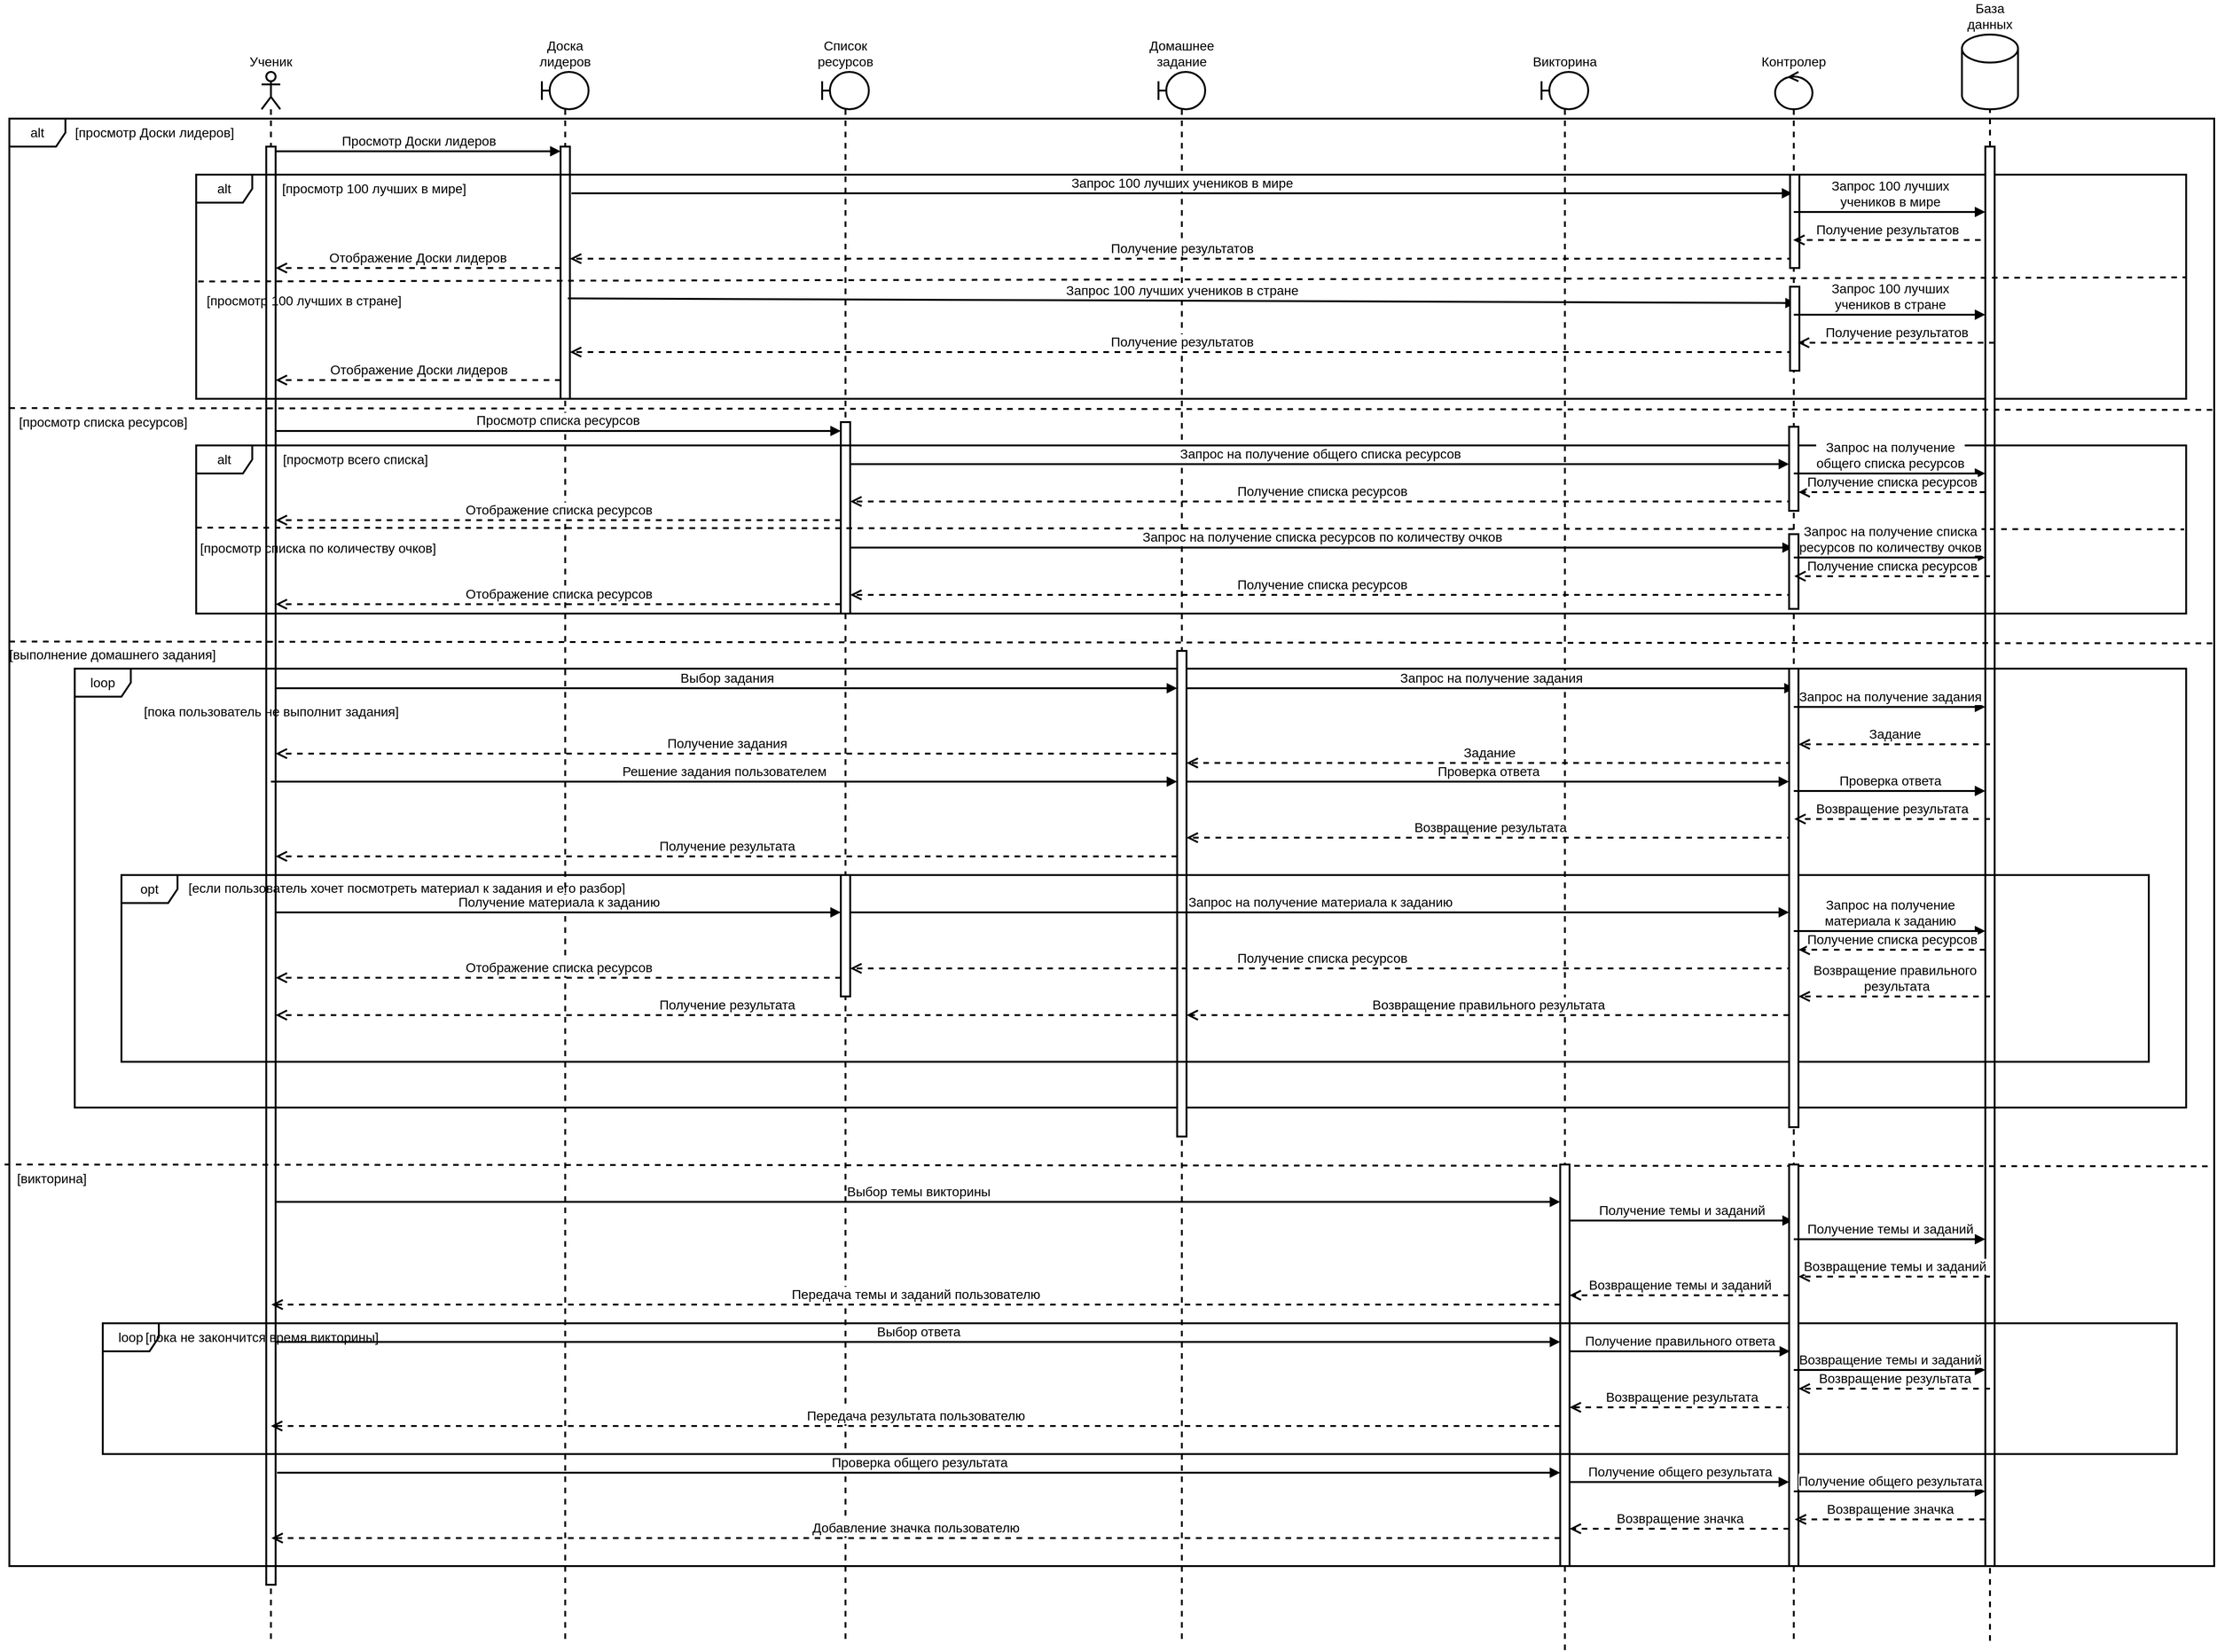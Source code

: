 <mxfile version="22.0.4" type="device">
  <diagram name="Страница — 1" id="4rzv0VISLENCFbIw4fFQ">
    <mxGraphModel dx="1663" dy="1624" grid="1" gridSize="10" guides="1" tooltips="1" connect="1" arrows="1" fold="1" page="1" pageScale="1" pageWidth="827" pageHeight="1169" math="0" shadow="0">
      <root>
        <mxCell id="0" />
        <mxCell id="1" parent="0" />
        <mxCell id="YHDe2DVXGYBy6J70duTH-24" value="Ученик" style="shape=umlLifeline;perimeter=lifelinePerimeter;whiteSpace=wrap;html=1;container=1;dropTarget=0;collapsible=0;recursiveResize=0;outlineConnect=0;portConstraint=eastwest;newEdgeStyle={&quot;curved&quot;:0,&quot;rounded&quot;:0};participant=umlActor;labelPosition=center;verticalLabelPosition=top;align=center;verticalAlign=bottom;strokeWidth=2;fontSize=14;" vertex="1" parent="1">
          <mxGeometry x="-230" y="60" width="20" height="1680" as="geometry" />
        </mxCell>
        <mxCell id="YHDe2DVXGYBy6J70duTH-31" value="" style="html=1;points=[[0,0,0,0,5],[0,1,0,0,-5],[1,0,0,0,5],[1,1,0,0,-5]];perimeter=orthogonalPerimeter;outlineConnect=0;targetShapes=umlLifeline;portConstraint=eastwest;newEdgeStyle={&quot;curved&quot;:0,&quot;rounded&quot;:0};strokeWidth=2;fontSize=14;" vertex="1" parent="YHDe2DVXGYBy6J70duTH-24">
          <mxGeometry x="5" y="80" width="10" height="1540" as="geometry" />
        </mxCell>
        <mxCell id="YHDe2DVXGYBy6J70duTH-25" value="Доска лидеров" style="shape=umlLifeline;perimeter=lifelinePerimeter;whiteSpace=wrap;html=1;container=1;dropTarget=0;collapsible=0;recursiveResize=0;outlineConnect=0;portConstraint=eastwest;newEdgeStyle={&quot;curved&quot;:0,&quot;rounded&quot;:0};participant=umlBoundary;labelPosition=center;verticalLabelPosition=top;align=center;verticalAlign=bottom;strokeWidth=2;fontSize=14;" vertex="1" parent="1">
          <mxGeometry x="70" y="60" width="50" height="1680" as="geometry" />
        </mxCell>
        <mxCell id="YHDe2DVXGYBy6J70duTH-26" value="Список ресурсов" style="shape=umlLifeline;perimeter=lifelinePerimeter;whiteSpace=wrap;html=1;container=1;dropTarget=0;collapsible=0;recursiveResize=0;outlineConnect=0;portConstraint=eastwest;newEdgeStyle={&quot;curved&quot;:0,&quot;rounded&quot;:0};participant=umlBoundary;labelPosition=center;verticalLabelPosition=top;align=center;verticalAlign=bottom;strokeWidth=2;fontSize=14;" vertex="1" parent="1">
          <mxGeometry x="370" y="60" width="50" height="1680" as="geometry" />
        </mxCell>
        <mxCell id="YHDe2DVXGYBy6J70duTH-27" value="Домашнее задание" style="shape=umlLifeline;perimeter=lifelinePerimeter;whiteSpace=wrap;html=1;container=1;dropTarget=0;collapsible=0;recursiveResize=0;outlineConnect=0;portConstraint=eastwest;newEdgeStyle={&quot;curved&quot;:0,&quot;rounded&quot;:0};participant=umlBoundary;labelPosition=center;verticalLabelPosition=top;align=center;verticalAlign=bottom;strokeWidth=2;fontSize=14;" vertex="1" parent="1">
          <mxGeometry x="730" y="60" width="50" height="1680" as="geometry" />
        </mxCell>
        <mxCell id="YHDe2DVXGYBy6J70duTH-28" value="База данных" style="shape=cylinder3;whiteSpace=wrap;html=1;boundedLbl=1;backgroundOutline=1;size=15;labelPosition=center;verticalLabelPosition=top;align=center;verticalAlign=bottom;strokeWidth=2;fontSize=14;" vertex="1" parent="1">
          <mxGeometry x="1590" y="20" width="60" height="80" as="geometry" />
        </mxCell>
        <mxCell id="YHDe2DVXGYBy6J70duTH-29" value="Викторина" style="shape=umlLifeline;perimeter=lifelinePerimeter;whiteSpace=wrap;html=1;container=1;dropTarget=0;collapsible=0;recursiveResize=0;outlineConnect=0;portConstraint=eastwest;newEdgeStyle={&quot;curved&quot;:0,&quot;rounded&quot;:0};participant=umlBoundary;labelPosition=center;verticalLabelPosition=top;align=center;verticalAlign=bottom;strokeWidth=2;fontSize=14;" vertex="1" parent="1">
          <mxGeometry x="1140" y="60" width="50" height="1690" as="geometry" />
        </mxCell>
        <mxCell id="YHDe2DVXGYBy6J70duTH-32" value="" style="endArrow=none;html=1;rounded=0;entryX=0.5;entryY=1;entryDx=0;entryDy=0;entryPerimeter=0;dashed=1;strokeWidth=2;fontSize=14;" edge="1" parent="1" source="YHDe2DVXGYBy6J70duTH-47" target="YHDe2DVXGYBy6J70duTH-28">
          <mxGeometry width="50" height="50" relative="1" as="geometry">
            <mxPoint x="1620" y="1100" as="sourcePoint" />
            <mxPoint x="820" y="180" as="targetPoint" />
          </mxGeometry>
        </mxCell>
        <mxCell id="YHDe2DVXGYBy6J70duTH-35" value="alt" style="shape=umlFrame;whiteSpace=wrap;html=1;pointerEvents=0;strokeWidth=2;fontSize=14;" vertex="1" parent="1">
          <mxGeometry x="-500" y="110" width="2360" height="1550" as="geometry" />
        </mxCell>
        <mxCell id="YHDe2DVXGYBy6J70duTH-36" value="[просмотр Доски лидеров]" style="text;html=1;align=center;verticalAlign=middle;resizable=0;points=[];autosize=1;strokeColor=none;fillColor=none;strokeWidth=2;fontSize=14;" vertex="1" parent="1">
          <mxGeometry x="-440" y="110" width="190" height="30" as="geometry" />
        </mxCell>
        <mxCell id="YHDe2DVXGYBy6J70duTH-43" value="" style="html=1;points=[[0,0,0,0,5],[0,1,0,0,-5],[1,0,0,0,5],[1,1,0,0,-5]];perimeter=orthogonalPerimeter;outlineConnect=0;targetShapes=umlLifeline;portConstraint=eastwest;newEdgeStyle={&quot;curved&quot;:0,&quot;rounded&quot;:0};strokeWidth=2;fontSize=14;" vertex="1" parent="1">
          <mxGeometry x="90" y="140" width="10" height="270" as="geometry" />
        </mxCell>
        <mxCell id="YHDe2DVXGYBy6J70duTH-50" value="alt" style="shape=umlFrame;whiteSpace=wrap;html=1;pointerEvents=0;strokeWidth=2;fontSize=14;" vertex="1" parent="1">
          <mxGeometry x="-300" y="170" width="2130" height="240" as="geometry" />
        </mxCell>
        <mxCell id="YHDe2DVXGYBy6J70duTH-51" value="[просмотр 100 лучших в мире]" style="text;html=1;align=center;verticalAlign=middle;resizable=0;points=[];autosize=1;strokeColor=none;fillColor=none;strokeWidth=2;fontSize=14;" vertex="1" parent="1">
          <mxGeometry x="-220" y="170" width="220" height="30" as="geometry" />
        </mxCell>
        <mxCell id="YHDe2DVXGYBy6J70duTH-47" value="" style="html=1;points=[[0,0,0,0,5],[0,1,0,0,-5],[1,0,0,0,5],[1,1,0,0,-5]];perimeter=orthogonalPerimeter;outlineConnect=0;targetShapes=umlLifeline;portConstraint=eastwest;newEdgeStyle={&quot;curved&quot;:0,&quot;rounded&quot;:0};strokeWidth=2;fontSize=14;" vertex="1" parent="1">
          <mxGeometry x="1615" y="140" width="10" height="1520" as="geometry" />
        </mxCell>
        <mxCell id="YHDe2DVXGYBy6J70duTH-58" value="Получение результатов" style="html=1;verticalAlign=bottom;endArrow=open;dashed=1;endSize=8;curved=0;rounded=0;strokeWidth=2;fontSize=14;" edge="1" parent="1">
          <mxGeometry relative="1" as="geometry">
            <mxPoint x="1409.0" y="260" as="sourcePoint" />
            <mxPoint x="100" y="260" as="targetPoint" />
          </mxGeometry>
        </mxCell>
        <mxCell id="YHDe2DVXGYBy6J70duTH-59" value="Отображение Доски лидеров" style="html=1;verticalAlign=bottom;endArrow=open;dashed=1;endSize=8;curved=0;rounded=0;strokeWidth=2;fontSize=14;" edge="1" parent="1" target="YHDe2DVXGYBy6J70duTH-31">
          <mxGeometry x="0.005" relative="1" as="geometry">
            <mxPoint x="90" y="270" as="sourcePoint" />
            <mxPoint x="-210" y="270" as="targetPoint" />
            <mxPoint as="offset" />
          </mxGeometry>
        </mxCell>
        <mxCell id="YHDe2DVXGYBy6J70duTH-60" value="" style="endArrow=none;dashed=1;html=1;rounded=0;exitX=0;exitY=0.385;exitDx=0;exitDy=0;exitPerimeter=0;entryX=0.999;entryY=0.375;entryDx=0;entryDy=0;entryPerimeter=0;strokeWidth=2;fontSize=14;" edge="1" parent="1">
          <mxGeometry width="50" height="50" relative="1" as="geometry">
            <mxPoint x="-297.87" y="284.4" as="sourcePoint" />
            <mxPoint x="1830.0" y="280" as="targetPoint" />
          </mxGeometry>
        </mxCell>
        <mxCell id="YHDe2DVXGYBy6J70duTH-67" value="Запрос 100 лучших учеников в мире" style="html=1;verticalAlign=bottom;endArrow=block;curved=0;rounded=0;strokeWidth=2;fontSize=14;" edge="1" parent="1">
          <mxGeometry width="80" relative="1" as="geometry">
            <mxPoint x="101.587" y="190" as="sourcePoint" />
            <mxPoint x="1408.42" y="190" as="targetPoint" />
          </mxGeometry>
        </mxCell>
        <mxCell id="YHDe2DVXGYBy6J70duTH-69" value="Запрос 100 лучших учеников в стране" style="html=1;verticalAlign=bottom;endArrow=block;curved=0;rounded=0;strokeWidth=2;fontSize=14;entryX=0.5;entryY=0.333;entryDx=0;entryDy=0;entryPerimeter=0;" edge="1" parent="1">
          <mxGeometry width="80" relative="1" as="geometry">
            <mxPoint x="97.83" y="302.52" as="sourcePoint" />
            <mxPoint x="1412.16" y="307.49" as="targetPoint" />
          </mxGeometry>
        </mxCell>
        <mxCell id="YHDe2DVXGYBy6J70duTH-71" value="[просмотр 100 лучших в стране]" style="text;html=1;align=center;verticalAlign=middle;resizable=0;points=[];autosize=1;strokeColor=none;fillColor=none;strokeWidth=2;fontSize=14;" vertex="1" parent="1">
          <mxGeometry x="-300" y="290" width="230" height="30" as="geometry" />
        </mxCell>
        <mxCell id="YHDe2DVXGYBy6J70duTH-72" value="Получение результатов" style="html=1;verticalAlign=bottom;endArrow=open;dashed=1;endSize=8;curved=0;rounded=0;strokeWidth=2;fontSize=14;" edge="1" parent="1" source="YHDe2DVXGYBy6J70duTH-164">
          <mxGeometry relative="1" as="geometry">
            <mxPoint x="1615" y="360" as="sourcePoint" />
            <mxPoint x="100" y="360" as="targetPoint" />
          </mxGeometry>
        </mxCell>
        <mxCell id="YHDe2DVXGYBy6J70duTH-73" value="Отображение Доски лидеров" style="html=1;verticalAlign=bottom;endArrow=open;dashed=1;endSize=8;curved=0;rounded=0;strokeWidth=2;fontSize=14;" edge="1" parent="1">
          <mxGeometry relative="1" as="geometry">
            <mxPoint x="90" y="390" as="sourcePoint" />
            <mxPoint x="-215" y="390" as="targetPoint" />
          </mxGeometry>
        </mxCell>
        <mxCell id="YHDe2DVXGYBy6J70duTH-76" value="" style="endArrow=none;dashed=1;html=1;rounded=0;exitX=0;exitY=0.392;exitDx=0;exitDy=0;exitPerimeter=0;entryX=1;entryY=0.394;entryDx=0;entryDy=0;entryPerimeter=0;strokeWidth=2;fontSize=14;" edge="1" parent="1">
          <mxGeometry width="50" height="50" relative="1" as="geometry">
            <mxPoint x="-500" y="420" as="sourcePoint" />
            <mxPoint x="1860" y="421.88" as="targetPoint" />
          </mxGeometry>
        </mxCell>
        <mxCell id="YHDe2DVXGYBy6J70duTH-77" value="[просмотр списка ресурсов]" style="text;html=1;align=center;verticalAlign=middle;resizable=0;points=[];autosize=1;strokeColor=none;fillColor=none;strokeWidth=2;fontSize=14;" vertex="1" parent="1">
          <mxGeometry x="-500" y="420" width="200" height="30" as="geometry" />
        </mxCell>
        <mxCell id="YHDe2DVXGYBy6J70duTH-79" value="Просмотр Доски лидеров" style="html=1;verticalAlign=bottom;endArrow=block;curved=0;rounded=0;exitX=1;exitY=0;exitDx=0;exitDy=5;exitPerimeter=0;entryX=0;entryY=0;entryDx=0;entryDy=5;entryPerimeter=0;strokeWidth=2;fontSize=14;" edge="1" parent="1" source="YHDe2DVXGYBy6J70duTH-31" target="YHDe2DVXGYBy6J70duTH-43">
          <mxGeometry width="80" relative="1" as="geometry">
            <mxPoint x="370" y="320" as="sourcePoint" />
            <mxPoint x="450" y="320" as="targetPoint" />
          </mxGeometry>
        </mxCell>
        <mxCell id="YHDe2DVXGYBy6J70duTH-82" value="Просмотр списка ресурсов" style="html=1;verticalAlign=bottom;endArrow=block;curved=0;rounded=0;strokeWidth=2;fontSize=14;" edge="1" parent="1">
          <mxGeometry width="80" relative="1" as="geometry">
            <mxPoint x="-215.18" y="444.44" as="sourcePoint" />
            <mxPoint x="390" y="444.44" as="targetPoint" />
          </mxGeometry>
        </mxCell>
        <mxCell id="YHDe2DVXGYBy6J70duTH-83" value="" style="html=1;points=[[0,0,0,0,5],[0,1,0,0,-5],[1,0,0,0,5],[1,1,0,0,-5]];perimeter=orthogonalPerimeter;outlineConnect=0;targetShapes=umlLifeline;portConstraint=eastwest;newEdgeStyle={&quot;curved&quot;:0,&quot;rounded&quot;:0};strokeWidth=2;fontSize=14;" vertex="1" parent="1">
          <mxGeometry x="390" y="435" width="10" height="205" as="geometry" />
        </mxCell>
        <mxCell id="YHDe2DVXGYBy6J70duTH-84" value="alt" style="shape=umlFrame;whiteSpace=wrap;html=1;pointerEvents=0;strokeWidth=2;fontSize=14;" vertex="1" parent="1">
          <mxGeometry x="-300" y="460" width="2130" height="180" as="geometry" />
        </mxCell>
        <mxCell id="YHDe2DVXGYBy6J70duTH-85" value="" style="html=1;points=[[0,0,0,0,5],[0,1,0,0,-5],[1,0,0,0,5],[1,1,0,0,-5]];perimeter=orthogonalPerimeter;outlineConnect=0;targetShapes=umlLifeline;portConstraint=eastwest;newEdgeStyle={&quot;curved&quot;:0,&quot;rounded&quot;:0};strokeWidth=2;fontSize=14;" vertex="1" parent="1">
          <mxGeometry x="1615" y="460" width="10" height="180" as="geometry" />
        </mxCell>
        <mxCell id="YHDe2DVXGYBy6J70duTH-90" value="Запрос на получение общего списка ресурсов" style="html=1;verticalAlign=bottom;endArrow=block;curved=0;rounded=0;strokeWidth=2;fontSize=14;" edge="1" parent="1" target="YHDe2DVXGYBy6J70duTH-166">
          <mxGeometry width="80" relative="1" as="geometry">
            <mxPoint x="400" y="480" as="sourcePoint" />
            <mxPoint x="1615" y="480" as="targetPoint" />
          </mxGeometry>
        </mxCell>
        <mxCell id="YHDe2DVXGYBy6J70duTH-91" value="Получение списка ресурсов" style="html=1;verticalAlign=bottom;endArrow=open;dashed=1;endSize=8;curved=0;rounded=0;strokeWidth=2;fontSize=14;" edge="1" parent="1">
          <mxGeometry relative="1" as="geometry">
            <mxPoint x="1409.0" y="520" as="sourcePoint" />
            <mxPoint x="400" y="520" as="targetPoint" />
          </mxGeometry>
        </mxCell>
        <mxCell id="YHDe2DVXGYBy6J70duTH-92" value="Отображение списка ресурсов" style="html=1;verticalAlign=bottom;endArrow=open;dashed=1;endSize=8;curved=0;rounded=0;strokeWidth=2;fontSize=14;" edge="1" parent="1">
          <mxGeometry relative="1" as="geometry">
            <mxPoint x="390" y="540" as="sourcePoint" />
            <mxPoint x="-215" y="540.0" as="targetPoint" />
          </mxGeometry>
        </mxCell>
        <mxCell id="YHDe2DVXGYBy6J70duTH-93" value="" style="endArrow=none;dashed=1;html=1;rounded=0;exitX=0;exitY=0.489;exitDx=0;exitDy=0;exitPerimeter=0;entryX=0.999;entryY=0.499;entryDx=0;entryDy=0;entryPerimeter=0;strokeWidth=2;fontSize=14;" edge="1" parent="1" source="YHDe2DVXGYBy6J70duTH-84" target="YHDe2DVXGYBy6J70duTH-84">
          <mxGeometry width="50" height="50" relative="1" as="geometry">
            <mxPoint x="270" y="560" as="sourcePoint" />
            <mxPoint x="320" y="510" as="targetPoint" />
          </mxGeometry>
        </mxCell>
        <mxCell id="YHDe2DVXGYBy6J70duTH-96" value="[просмотр списка по количеству очков]" style="text;html=1;align=center;verticalAlign=middle;resizable=0;points=[];autosize=1;strokeColor=none;fillColor=none;strokeWidth=2;fontSize=14;" vertex="1" parent="1">
          <mxGeometry x="-310" y="555" width="280" height="30" as="geometry" />
        </mxCell>
        <mxCell id="YHDe2DVXGYBy6J70duTH-97" value="Запрос на получение списка ресурсов по количеству очков" style="html=1;verticalAlign=bottom;endArrow=block;curved=0;rounded=0;strokeWidth=2;fontSize=14;" edge="1" parent="1">
          <mxGeometry width="80" relative="1" as="geometry">
            <mxPoint x="400" y="569.33" as="sourcePoint" />
            <mxPoint x="1409" y="569.33" as="targetPoint" />
          </mxGeometry>
        </mxCell>
        <mxCell id="YHDe2DVXGYBy6J70duTH-98" value="Получение списка ресурсов" style="html=1;verticalAlign=bottom;endArrow=open;dashed=1;endSize=8;curved=0;rounded=0;strokeWidth=2;fontSize=14;" edge="1" parent="1">
          <mxGeometry relative="1" as="geometry">
            <mxPoint x="1409" y="620" as="sourcePoint" />
            <mxPoint x="400" y="620" as="targetPoint" />
          </mxGeometry>
        </mxCell>
        <mxCell id="YHDe2DVXGYBy6J70duTH-99" value="Отображение списка ресурсов" style="html=1;verticalAlign=bottom;endArrow=open;dashed=1;endSize=8;curved=0;rounded=0;strokeWidth=2;fontSize=14;" edge="1" parent="1">
          <mxGeometry relative="1" as="geometry">
            <mxPoint x="390" y="630" as="sourcePoint" />
            <mxPoint x="-215" y="630.0" as="targetPoint" />
          </mxGeometry>
        </mxCell>
        <mxCell id="YHDe2DVXGYBy6J70duTH-100" value="" style="endArrow=none;dashed=1;html=1;rounded=0;exitX=0;exitY=0.392;exitDx=0;exitDy=0;exitPerimeter=0;entryX=1;entryY=0.394;entryDx=0;entryDy=0;entryPerimeter=0;strokeWidth=2;fontSize=14;" edge="1" parent="1">
          <mxGeometry width="50" height="50" relative="1" as="geometry">
            <mxPoint x="-500" y="670" as="sourcePoint" />
            <mxPoint x="1860" y="671.88" as="targetPoint" />
          </mxGeometry>
        </mxCell>
        <mxCell id="YHDe2DVXGYBy6J70duTH-103" value="loop" style="shape=umlFrame;whiteSpace=wrap;html=1;pointerEvents=0;strokeWidth=2;fontSize=14;" vertex="1" parent="1">
          <mxGeometry x="-430" y="699" width="2260" height="470" as="geometry" />
        </mxCell>
        <mxCell id="YHDe2DVXGYBy6J70duTH-104" value="[просмотр всего списка]" style="text;html=1;align=center;verticalAlign=middle;resizable=0;points=[];autosize=1;strokeColor=none;fillColor=none;strokeWidth=2;fontSize=14;" vertex="1" parent="1">
          <mxGeometry x="-220" y="460" width="180" height="30" as="geometry" />
        </mxCell>
        <mxCell id="YHDe2DVXGYBy6J70duTH-105" value="[пока пользователь не выполнит задания]" style="text;html=1;align=center;verticalAlign=middle;resizable=0;points=[];autosize=1;strokeColor=none;fillColor=none;strokeWidth=2;fontSize=14;" vertex="1" parent="1">
          <mxGeometry x="-370" y="730" width="300" height="30" as="geometry" />
        </mxCell>
        <mxCell id="YHDe2DVXGYBy6J70duTH-106" value="" style="html=1;points=[[0,0,0,0,5],[0,1,0,0,-5],[1,0,0,0,5],[1,1,0,0,-5]];perimeter=orthogonalPerimeter;outlineConnect=0;targetShapes=umlLifeline;portConstraint=eastwest;newEdgeStyle={&quot;curved&quot;:0,&quot;rounded&quot;:0};strokeWidth=2;fontSize=14;" vertex="1" parent="1">
          <mxGeometry x="750" y="680" width="10" height="520" as="geometry" />
        </mxCell>
        <mxCell id="YHDe2DVXGYBy6J70duTH-110" value="Выбор задания" style="html=1;verticalAlign=bottom;endArrow=block;curved=0;rounded=0;strokeWidth=2;fontSize=14;" edge="1" parent="1">
          <mxGeometry width="80" relative="1" as="geometry">
            <mxPoint x="-215" y="720" as="sourcePoint" />
            <mxPoint x="750" y="720" as="targetPoint" />
          </mxGeometry>
        </mxCell>
        <mxCell id="YHDe2DVXGYBy6J70duTH-111" value="Запрос на получение задания" style="html=1;verticalAlign=bottom;endArrow=block;curved=0;rounded=0;strokeWidth=2;fontSize=14;" edge="1" parent="1">
          <mxGeometry width="80" relative="1" as="geometry">
            <mxPoint x="760" y="720" as="sourcePoint" />
            <mxPoint x="1411" y="720" as="targetPoint" />
          </mxGeometry>
        </mxCell>
        <mxCell id="YHDe2DVXGYBy6J70duTH-113" value="Задание" style="html=1;verticalAlign=bottom;endArrow=open;dashed=1;endSize=8;curved=0;rounded=0;strokeWidth=2;fontSize=14;" edge="1" parent="1">
          <mxGeometry relative="1" as="geometry">
            <mxPoint x="1408" y="800" as="sourcePoint" />
            <mxPoint x="760" y="800" as="targetPoint" />
          </mxGeometry>
        </mxCell>
        <mxCell id="YHDe2DVXGYBy6J70duTH-114" value="Получение задания" style="html=1;verticalAlign=bottom;endArrow=open;dashed=1;endSize=8;curved=0;rounded=0;strokeWidth=2;fontSize=14;" edge="1" parent="1">
          <mxGeometry relative="1" as="geometry">
            <mxPoint x="750" y="790" as="sourcePoint" />
            <mxPoint x="-215" y="790" as="targetPoint" />
          </mxGeometry>
        </mxCell>
        <mxCell id="YHDe2DVXGYBy6J70duTH-115" value="Решение задания пользователем" style="html=1;verticalAlign=bottom;endArrow=block;curved=0;rounded=0;strokeWidth=2;fontSize=14;" edge="1" parent="1">
          <mxGeometry width="80" relative="1" as="geometry">
            <mxPoint x="-220" y="820" as="sourcePoint" />
            <mxPoint x="750" y="820" as="targetPoint" />
          </mxGeometry>
        </mxCell>
        <mxCell id="YHDe2DVXGYBy6J70duTH-116" value="Проверка ответа" style="html=1;verticalAlign=bottom;endArrow=block;curved=0;rounded=0;strokeWidth=2;fontSize=14;" edge="1" parent="1" target="YHDe2DVXGYBy6J70duTH-167">
          <mxGeometry width="80" relative="1" as="geometry">
            <mxPoint x="760" y="820" as="sourcePoint" />
            <mxPoint x="1615" y="820" as="targetPoint" />
          </mxGeometry>
        </mxCell>
        <mxCell id="YHDe2DVXGYBy6J70duTH-118" value="Возвращение результата" style="html=1;verticalAlign=bottom;endArrow=open;dashed=1;endSize=8;curved=0;rounded=0;strokeWidth=2;fontSize=14;" edge="1" parent="1" source="YHDe2DVXGYBy6J70duTH-164">
          <mxGeometry relative="1" as="geometry">
            <mxPoint x="1615" y="880" as="sourcePoint" />
            <mxPoint x="760" y="880" as="targetPoint" />
          </mxGeometry>
        </mxCell>
        <mxCell id="YHDe2DVXGYBy6J70duTH-120" value="Получение результата" style="html=1;verticalAlign=bottom;endArrow=open;dashed=1;endSize=8;curved=0;rounded=0;strokeWidth=2;fontSize=14;" edge="1" parent="1">
          <mxGeometry relative="1" as="geometry">
            <mxPoint x="750" y="900" as="sourcePoint" />
            <mxPoint x="-215" y="900" as="targetPoint" />
          </mxGeometry>
        </mxCell>
        <mxCell id="YHDe2DVXGYBy6J70duTH-121" value="opt" style="shape=umlFrame;whiteSpace=wrap;html=1;pointerEvents=0;strokeWidth=2;fontSize=14;" vertex="1" parent="1">
          <mxGeometry x="-380" y="920" width="2170" height="200" as="geometry" />
        </mxCell>
        <mxCell id="YHDe2DVXGYBy6J70duTH-122" value="[если пользователь хочет посмотреть материал к задания и его разбор]" style="text;html=1;align=center;verticalAlign=middle;resizable=0;points=[];autosize=1;strokeColor=none;fillColor=none;strokeWidth=2;fontSize=14;" vertex="1" parent="1">
          <mxGeometry x="-320" y="919" width="490" height="30" as="geometry" />
        </mxCell>
        <mxCell id="YHDe2DVXGYBy6J70duTH-123" value="" style="html=1;points=[[0,0,0,0,5],[0,1,0,0,-5],[1,0,0,0,5],[1,1,0,0,-5]];perimeter=orthogonalPerimeter;outlineConnect=0;targetShapes=umlLifeline;portConstraint=eastwest;newEdgeStyle={&quot;curved&quot;:0,&quot;rounded&quot;:0};strokeWidth=2;fontSize=14;" vertex="1" parent="1">
          <mxGeometry x="390" y="920" width="10" height="130" as="geometry" />
        </mxCell>
        <mxCell id="YHDe2DVXGYBy6J70duTH-124" value="Получение материала к заданию" style="html=1;verticalAlign=bottom;endArrow=block;curved=0;rounded=0;strokeWidth=2;fontSize=14;" edge="1" parent="1">
          <mxGeometry width="80" relative="1" as="geometry">
            <mxPoint x="-215" y="960" as="sourcePoint" />
            <mxPoint x="390" y="960" as="targetPoint" />
          </mxGeometry>
        </mxCell>
        <mxCell id="YHDe2DVXGYBy6J70duTH-129" value="Запрос на получение материала к заданию" style="html=1;verticalAlign=bottom;endArrow=block;curved=0;rounded=0;strokeWidth=2;fontSize=14;" edge="1" parent="1" target="YHDe2DVXGYBy6J70duTH-167">
          <mxGeometry width="80" relative="1" as="geometry">
            <mxPoint x="400" y="960" as="sourcePoint" />
            <mxPoint x="1615" y="960" as="targetPoint" />
          </mxGeometry>
        </mxCell>
        <mxCell id="YHDe2DVXGYBy6J70duTH-130" value="Получение списка ресурсов" style="html=1;verticalAlign=bottom;endArrow=open;dashed=1;endSize=8;curved=0;rounded=0;strokeWidth=2;fontSize=14;" edge="1" parent="1" source="YHDe2DVXGYBy6J70duTH-164">
          <mxGeometry relative="1" as="geometry">
            <mxPoint x="1615" y="1020" as="sourcePoint" />
            <mxPoint x="400" y="1020" as="targetPoint" />
          </mxGeometry>
        </mxCell>
        <mxCell id="YHDe2DVXGYBy6J70duTH-133" value="Отображение списка ресурсов" style="html=1;verticalAlign=bottom;endArrow=open;dashed=1;endSize=8;curved=0;rounded=0;strokeWidth=2;fontSize=14;" edge="1" parent="1">
          <mxGeometry relative="1" as="geometry">
            <mxPoint x="390" y="1030" as="sourcePoint" />
            <mxPoint x="-215" y="1030.0" as="targetPoint" />
          </mxGeometry>
        </mxCell>
        <mxCell id="YHDe2DVXGYBy6J70duTH-134" value="Возвращение правильного результата" style="html=1;verticalAlign=bottom;endArrow=open;dashed=1;endSize=8;curved=0;rounded=0;strokeWidth=2;fontSize=14;" edge="1" parent="1" source="YHDe2DVXGYBy6J70duTH-167">
          <mxGeometry relative="1" as="geometry">
            <mxPoint x="1615" y="1070" as="sourcePoint" />
            <mxPoint x="760" y="1070" as="targetPoint" />
          </mxGeometry>
        </mxCell>
        <mxCell id="YHDe2DVXGYBy6J70duTH-135" value="Получение результата" style="html=1;verticalAlign=bottom;endArrow=open;dashed=1;endSize=8;curved=0;rounded=0;strokeWidth=2;fontSize=14;" edge="1" parent="1">
          <mxGeometry relative="1" as="geometry">
            <mxPoint x="750" y="1070" as="sourcePoint" />
            <mxPoint x="-215" y="1070" as="targetPoint" />
          </mxGeometry>
        </mxCell>
        <mxCell id="YHDe2DVXGYBy6J70duTH-136" value="[выполнение домашнего задания]" style="text;html=1;align=center;verticalAlign=middle;resizable=0;points=[];autosize=1;strokeColor=none;fillColor=none;strokeWidth=2;fontSize=14;" vertex="1" parent="1">
          <mxGeometry x="-510" y="669" width="240" height="30" as="geometry" />
        </mxCell>
        <mxCell id="YHDe2DVXGYBy6J70duTH-137" value="" style="endArrow=none;dashed=1;html=1;rounded=0;exitX=0;exitY=0.392;exitDx=0;exitDy=0;exitPerimeter=0;entryX=1;entryY=0.394;entryDx=0;entryDy=0;entryPerimeter=0;strokeWidth=2;fontSize=14;" edge="1" parent="1">
          <mxGeometry width="50" height="50" relative="1" as="geometry">
            <mxPoint x="-505" y="1230" as="sourcePoint" />
            <mxPoint x="1855" y="1231.88" as="targetPoint" />
          </mxGeometry>
        </mxCell>
        <mxCell id="YHDe2DVXGYBy6J70duTH-138" value="" style="endArrow=none;dashed=1;html=1;rounded=0;strokeWidth=2;fontSize=14;" edge="1" parent="1" target="YHDe2DVXGYBy6J70duTH-47">
          <mxGeometry width="50" height="50" relative="1" as="geometry">
            <mxPoint x="1620" y="1740" as="sourcePoint" />
            <mxPoint x="1530" y="1500" as="targetPoint" />
          </mxGeometry>
        </mxCell>
        <mxCell id="YHDe2DVXGYBy6J70duTH-141" value="" style="html=1;points=[[0,0,0,0,5],[0,1,0,0,-5],[1,0,0,0,5],[1,1,0,0,-5]];perimeter=orthogonalPerimeter;outlineConnect=0;targetShapes=umlLifeline;portConstraint=eastwest;newEdgeStyle={&quot;curved&quot;:0,&quot;rounded&quot;:0};fontSize=14;strokeWidth=2;" vertex="1" parent="1">
          <mxGeometry x="1160" y="1230" width="10" height="430" as="geometry" />
        </mxCell>
        <mxCell id="YHDe2DVXGYBy6J70duTH-142" value="Выбор темы викторины" style="html=1;verticalAlign=bottom;endArrow=block;curved=0;rounded=0;fontSize=14;strokeWidth=2;" edge="1" parent="1">
          <mxGeometry width="80" relative="1" as="geometry">
            <mxPoint x="-215" y="1270.0" as="sourcePoint" />
            <mxPoint x="1160" y="1270.0" as="targetPoint" />
          </mxGeometry>
        </mxCell>
        <mxCell id="YHDe2DVXGYBy6J70duTH-143" value="[викторина]" style="text;html=1;align=center;verticalAlign=middle;resizable=0;points=[];autosize=1;strokeColor=none;fillColor=none;fontSize=14;strokeWidth=2;" vertex="1" parent="1">
          <mxGeometry x="-505" y="1230" width="100" height="30" as="geometry" />
        </mxCell>
        <mxCell id="YHDe2DVXGYBy6J70duTH-144" value="Получение темы и заданий" style="html=1;verticalAlign=bottom;endArrow=block;curved=0;rounded=0;fontSize=14;strokeWidth=2;" edge="1" parent="1">
          <mxGeometry width="80" relative="1" as="geometry">
            <mxPoint x="1170" y="1290" as="sourcePoint" />
            <mxPoint x="1409" y="1290" as="targetPoint" />
          </mxGeometry>
        </mxCell>
        <mxCell id="YHDe2DVXGYBy6J70duTH-145" value="Возвращение темы и заданий" style="html=1;verticalAlign=bottom;endArrow=open;dashed=1;endSize=8;curved=0;rounded=0;fontSize=14;strokeWidth=2;" edge="1" parent="1" source="YHDe2DVXGYBy6J70duTH-168">
          <mxGeometry relative="1" as="geometry">
            <mxPoint x="1610" y="1370" as="sourcePoint" />
            <mxPoint x="1170" y="1370" as="targetPoint" />
          </mxGeometry>
        </mxCell>
        <mxCell id="YHDe2DVXGYBy6J70duTH-146" value="Передача темы и заданий пользователю" style="html=1;verticalAlign=bottom;endArrow=open;dashed=1;endSize=8;curved=0;rounded=0;fontSize=14;strokeWidth=2;" edge="1" parent="1" target="YHDe2DVXGYBy6J70duTH-24">
          <mxGeometry relative="1" as="geometry">
            <mxPoint x="1160" y="1380" as="sourcePoint" />
            <mxPoint x="1080" y="1380" as="targetPoint" />
          </mxGeometry>
        </mxCell>
        <mxCell id="YHDe2DVXGYBy6J70duTH-147" value="loop" style="shape=umlFrame;whiteSpace=wrap;html=1;pointerEvents=0;fontSize=14;strokeWidth=2;" vertex="1" parent="1">
          <mxGeometry x="-400" y="1400" width="2220" height="140" as="geometry" />
        </mxCell>
        <mxCell id="YHDe2DVXGYBy6J70duTH-148" value="[пока не закончится время викторины]" style="text;html=1;align=center;verticalAlign=middle;resizable=0;points=[];autosize=1;strokeColor=none;fillColor=none;fontSize=14;strokeWidth=2;" vertex="1" parent="1">
          <mxGeometry x="-365" y="1400" width="270" height="30" as="geometry" />
        </mxCell>
        <mxCell id="YHDe2DVXGYBy6J70duTH-149" value="Выбор ответа" style="html=1;verticalAlign=bottom;endArrow=block;curved=0;rounded=0;fontSize=14;strokeWidth=2;" edge="1" parent="1">
          <mxGeometry width="80" relative="1" as="geometry">
            <mxPoint x="-215" y="1420" as="sourcePoint" />
            <mxPoint x="1160" y="1420.0" as="targetPoint" />
          </mxGeometry>
        </mxCell>
        <mxCell id="YHDe2DVXGYBy6J70duTH-150" value="Получение правильного ответа" style="html=1;verticalAlign=bottom;endArrow=block;curved=0;rounded=0;fontSize=14;strokeWidth=2;" edge="1" parent="1">
          <mxGeometry width="80" relative="1" as="geometry">
            <mxPoint x="1170" y="1430" as="sourcePoint" />
            <mxPoint x="1406" y="1430" as="targetPoint" />
          </mxGeometry>
        </mxCell>
        <mxCell id="YHDe2DVXGYBy6J70duTH-152" value="Возвращение результата" style="html=1;verticalAlign=bottom;endArrow=open;dashed=1;endSize=8;curved=0;rounded=0;fontSize=14;strokeWidth=2;" edge="1" parent="1" source="YHDe2DVXGYBy6J70duTH-164">
          <mxGeometry relative="1" as="geometry">
            <mxPoint x="1610" y="1490" as="sourcePoint" />
            <mxPoint x="1170" y="1490" as="targetPoint" />
          </mxGeometry>
        </mxCell>
        <mxCell id="YHDe2DVXGYBy6J70duTH-157" value="Передача результата пользователю" style="html=1;verticalAlign=bottom;endArrow=open;dashed=1;endSize=8;curved=0;rounded=0;fontSize=14;strokeWidth=2;" edge="1" parent="1">
          <mxGeometry relative="1" as="geometry">
            <mxPoint x="1160" y="1510" as="sourcePoint" />
            <mxPoint x="-220" y="1510" as="targetPoint" />
          </mxGeometry>
        </mxCell>
        <mxCell id="YHDe2DVXGYBy6J70duTH-158" value="Проверка общего результата" style="html=1;verticalAlign=bottom;endArrow=block;curved=0;rounded=0;fontSize=14;strokeWidth=2;" edge="1" parent="1">
          <mxGeometry width="80" relative="1" as="geometry">
            <mxPoint x="-213.5" y="1560" as="sourcePoint" />
            <mxPoint x="1160" y="1560" as="targetPoint" />
          </mxGeometry>
        </mxCell>
        <mxCell id="YHDe2DVXGYBy6J70duTH-159" value="Получение общего результата" style="html=1;verticalAlign=bottom;endArrow=block;curved=0;rounded=0;fontSize=14;strokeWidth=2;" edge="1" parent="1" target="YHDe2DVXGYBy6J70duTH-168">
          <mxGeometry width="80" relative="1" as="geometry">
            <mxPoint x="1170" y="1570" as="sourcePoint" />
            <mxPoint x="1615" y="1570" as="targetPoint" />
          </mxGeometry>
        </mxCell>
        <mxCell id="YHDe2DVXGYBy6J70duTH-161" value="Возвращение значка" style="html=1;verticalAlign=bottom;endArrow=open;dashed=1;endSize=8;curved=0;rounded=0;fontSize=14;strokeWidth=2;" edge="1" parent="1" source="YHDe2DVXGYBy6J70duTH-168">
          <mxGeometry relative="1" as="geometry">
            <mxPoint x="1615" y="1620" as="sourcePoint" />
            <mxPoint x="1170" y="1620" as="targetPoint" />
          </mxGeometry>
        </mxCell>
        <mxCell id="YHDe2DVXGYBy6J70duTH-162" value="Добавление значка пользователю" style="html=1;verticalAlign=bottom;endArrow=open;dashed=1;endSize=8;curved=0;rounded=0;fontSize=14;strokeWidth=2;" edge="1" parent="1" target="YHDe2DVXGYBy6J70duTH-24">
          <mxGeometry relative="1" as="geometry">
            <mxPoint x="1160" y="1630" as="sourcePoint" />
            <mxPoint x="1080" y="1630" as="targetPoint" />
          </mxGeometry>
        </mxCell>
        <mxCell id="YHDe2DVXGYBy6J70duTH-164" value="Контролер" style="shape=umlLifeline;perimeter=lifelinePerimeter;whiteSpace=wrap;html=1;container=1;dropTarget=0;collapsible=0;recursiveResize=0;outlineConnect=0;portConstraint=eastwest;newEdgeStyle={&quot;curved&quot;:0,&quot;rounded&quot;:0};participant=umlControl;labelPosition=center;verticalLabelPosition=top;align=center;verticalAlign=bottom;fontSize=14;strokeWidth=2;" vertex="1" parent="1">
          <mxGeometry x="1390" y="60" width="40" height="1680" as="geometry" />
        </mxCell>
        <mxCell id="YHDe2DVXGYBy6J70duTH-165" value="" style="html=1;points=[[0,0,0,0,5],[0,1,0,0,-5],[1,0,0,0,5],[1,1,0,0,-5]];perimeter=orthogonalPerimeter;outlineConnect=0;targetShapes=umlLifeline;portConstraint=eastwest;newEdgeStyle={&quot;curved&quot;:0,&quot;rounded&quot;:0};strokeWidth=2;fontSize=14;" vertex="1" parent="YHDe2DVXGYBy6J70duTH-164">
          <mxGeometry x="16" y="110" width="10" height="100" as="geometry" />
        </mxCell>
        <mxCell id="YHDe2DVXGYBy6J70duTH-166" value="" style="html=1;points=[[0,0,0,0,5],[0,1,0,0,-5],[1,0,0,0,5],[1,1,0,0,-5]];perimeter=orthogonalPerimeter;outlineConnect=0;targetShapes=umlLifeline;portConstraint=eastwest;newEdgeStyle={&quot;curved&quot;:0,&quot;rounded&quot;:0};strokeWidth=2;fontSize=14;" vertex="1" parent="YHDe2DVXGYBy6J70duTH-164">
          <mxGeometry x="15" y="380" width="10" height="90" as="geometry" />
        </mxCell>
        <mxCell id="YHDe2DVXGYBy6J70duTH-167" value="" style="html=1;points=[[0,0,0,0,5],[0,1,0,0,-5],[1,0,0,0,5],[1,1,0,0,-5]];perimeter=orthogonalPerimeter;outlineConnect=0;targetShapes=umlLifeline;portConstraint=eastwest;newEdgeStyle={&quot;curved&quot;:0,&quot;rounded&quot;:0};strokeWidth=2;fontSize=14;" vertex="1" parent="YHDe2DVXGYBy6J70duTH-164">
          <mxGeometry x="15" y="639" width="10" height="491" as="geometry" />
        </mxCell>
        <mxCell id="YHDe2DVXGYBy6J70duTH-168" value="" style="html=1;points=[[0,0,0,0,5],[0,1,0,0,-5],[1,0,0,0,5],[1,1,0,0,-5]];perimeter=orthogonalPerimeter;outlineConnect=0;targetShapes=umlLifeline;portConstraint=eastwest;newEdgeStyle={&quot;curved&quot;:0,&quot;rounded&quot;:0};strokeWidth=2;fontSize=14;" vertex="1" parent="YHDe2DVXGYBy6J70duTH-164">
          <mxGeometry x="15" y="1170" width="10" height="430" as="geometry" />
        </mxCell>
        <mxCell id="YHDe2DVXGYBy6J70duTH-173" value="" style="html=1;points=[[0,0,0,0,5],[0,1,0,0,-5],[1,0,0,0,5],[1,1,0,0,-5]];perimeter=orthogonalPerimeter;outlineConnect=0;targetShapes=umlLifeline;portConstraint=eastwest;newEdgeStyle={&quot;curved&quot;:0,&quot;rounded&quot;:0};strokeWidth=2;fontSize=14;" vertex="1" parent="YHDe2DVXGYBy6J70duTH-164">
          <mxGeometry x="16" y="230" width="10" height="90" as="geometry" />
        </mxCell>
        <mxCell id="YHDe2DVXGYBy6J70duTH-179" value="" style="html=1;points=[[0,0,0,0,5],[0,1,0,0,-5],[1,0,0,0,5],[1,1,0,0,-5]];perimeter=orthogonalPerimeter;outlineConnect=0;targetShapes=umlLifeline;portConstraint=eastwest;newEdgeStyle={&quot;curved&quot;:0,&quot;rounded&quot;:0};strokeWidth=2;fontSize=14;" vertex="1" parent="YHDe2DVXGYBy6J70duTH-164">
          <mxGeometry x="15" y="495" width="10" height="80" as="geometry" />
        </mxCell>
        <mxCell id="YHDe2DVXGYBy6J70duTH-171" value="Запрос 100 лучших&lt;br style=&quot;font-size: 14px;&quot;&gt;учеников в мире" style="html=1;verticalAlign=bottom;endArrow=block;curved=0;rounded=0;strokeWidth=2;fontSize=14;" edge="1" parent="1">
          <mxGeometry width="80" relative="1" as="geometry">
            <mxPoint x="1410" y="210" as="sourcePoint" />
            <mxPoint x="1615" y="210" as="targetPoint" />
          </mxGeometry>
        </mxCell>
        <mxCell id="YHDe2DVXGYBy6J70duTH-172" value="Получение результатов" style="html=1;verticalAlign=bottom;endArrow=open;dashed=1;endSize=8;curved=0;rounded=0;strokeWidth=2;fontSize=14;" edge="1" parent="1">
          <mxGeometry relative="1" as="geometry">
            <mxPoint x="1610" y="240" as="sourcePoint" />
            <mxPoint x="1409.333" y="240" as="targetPoint" />
          </mxGeometry>
        </mxCell>
        <mxCell id="YHDe2DVXGYBy6J70duTH-174" value="Запрос 100 лучших&lt;br style=&quot;font-size: 14px;&quot;&gt;учеников в стране" style="html=1;verticalAlign=bottom;endArrow=block;curved=0;rounded=0;strokeWidth=2;fontSize=14;" edge="1" parent="1" target="YHDe2DVXGYBy6J70duTH-47">
          <mxGeometry width="80" relative="1" as="geometry">
            <mxPoint x="1410" y="320" as="sourcePoint" />
            <mxPoint x="1490" y="320" as="targetPoint" />
          </mxGeometry>
        </mxCell>
        <mxCell id="YHDe2DVXGYBy6J70duTH-175" value="Получение результатов" style="html=1;verticalAlign=bottom;endArrow=open;dashed=1;endSize=8;curved=0;rounded=0;strokeWidth=2;fontSize=14;" edge="1" parent="1">
          <mxGeometry relative="1" as="geometry">
            <mxPoint x="1625" y="350" as="sourcePoint" />
            <mxPoint x="1414.333" y="350" as="targetPoint" />
          </mxGeometry>
        </mxCell>
        <mxCell id="YHDe2DVXGYBy6J70duTH-177" value="Запрос на получение&lt;br style=&quot;font-size: 14px;&quot;&gt;общего списка ресурсов" style="html=1;verticalAlign=bottom;endArrow=block;curved=0;rounded=0;strokeWidth=2;fontSize=14;" edge="1" parent="1" target="YHDe2DVXGYBy6J70duTH-85">
          <mxGeometry width="80" relative="1" as="geometry">
            <mxPoint x="1410" y="490" as="sourcePoint" />
            <mxPoint x="1490" y="490" as="targetPoint" />
          </mxGeometry>
        </mxCell>
        <mxCell id="YHDe2DVXGYBy6J70duTH-178" value="Получение списка ресурсов" style="html=1;verticalAlign=bottom;endArrow=open;dashed=1;endSize=8;curved=0;rounded=0;strokeWidth=2;fontSize=14;" edge="1" parent="1">
          <mxGeometry relative="1" as="geometry">
            <mxPoint x="1615" y="510" as="sourcePoint" />
            <mxPoint x="1415" y="510" as="targetPoint" />
          </mxGeometry>
        </mxCell>
        <mxCell id="YHDe2DVXGYBy6J70duTH-180" value="Запрос на получение списка&lt;br style=&quot;font-size: 14px;&quot;&gt;ресурсов по количеству очков" style="html=1;verticalAlign=bottom;endArrow=block;curved=0;rounded=0;strokeWidth=2;fontSize=14;" edge="1" parent="1" target="YHDe2DVXGYBy6J70duTH-85">
          <mxGeometry width="80" relative="1" as="geometry">
            <mxPoint x="1410" y="580" as="sourcePoint" />
            <mxPoint x="1490" y="580" as="targetPoint" />
          </mxGeometry>
        </mxCell>
        <mxCell id="YHDe2DVXGYBy6J70duTH-181" value="Получение списка ресурсов" style="html=1;verticalAlign=bottom;endArrow=open;dashed=1;endSize=8;curved=0;rounded=0;strokeWidth=2;fontSize=14;" edge="1" parent="1" target="YHDe2DVXGYBy6J70duTH-164">
          <mxGeometry relative="1" as="geometry">
            <mxPoint x="1620" y="600" as="sourcePoint" />
            <mxPoint x="1540" y="600" as="targetPoint" />
          </mxGeometry>
        </mxCell>
        <mxCell id="YHDe2DVXGYBy6J70duTH-182" value="Запрос на получение задания" style="html=1;verticalAlign=bottom;endArrow=block;curved=0;rounded=0;strokeWidth=2;fontSize=14;" edge="1" parent="1" target="YHDe2DVXGYBy6J70duTH-47">
          <mxGeometry width="80" relative="1" as="geometry">
            <mxPoint x="1410" y="740" as="sourcePoint" />
            <mxPoint x="1490" y="740" as="targetPoint" />
          </mxGeometry>
        </mxCell>
        <mxCell id="YHDe2DVXGYBy6J70duTH-184" value="Задание" style="html=1;verticalAlign=bottom;endArrow=open;dashed=1;endSize=8;curved=0;rounded=0;strokeWidth=2;fontSize=14;" edge="1" parent="1" target="YHDe2DVXGYBy6J70duTH-167">
          <mxGeometry relative="1" as="geometry">
            <mxPoint x="1620" y="780" as="sourcePoint" />
            <mxPoint x="1540" y="780" as="targetPoint" />
          </mxGeometry>
        </mxCell>
        <mxCell id="YHDe2DVXGYBy6J70duTH-185" value="Проверка ответа" style="html=1;verticalAlign=bottom;endArrow=block;curved=0;rounded=0;strokeWidth=2;fontSize=14;" edge="1" parent="1" target="YHDe2DVXGYBy6J70duTH-47">
          <mxGeometry width="80" relative="1" as="geometry">
            <mxPoint x="1410" y="830" as="sourcePoint" />
            <mxPoint x="1490" y="830" as="targetPoint" />
          </mxGeometry>
        </mxCell>
        <mxCell id="YHDe2DVXGYBy6J70duTH-186" value="Возвращение результата" style="html=1;verticalAlign=bottom;endArrow=open;dashed=1;endSize=8;curved=0;rounded=0;strokeWidth=2;fontSize=14;" edge="1" parent="1" target="YHDe2DVXGYBy6J70duTH-164">
          <mxGeometry relative="1" as="geometry">
            <mxPoint x="1620" y="860" as="sourcePoint" />
            <mxPoint x="1540" y="860" as="targetPoint" />
          </mxGeometry>
        </mxCell>
        <mxCell id="YHDe2DVXGYBy6J70duTH-187" value="Запрос на получение&lt;br style=&quot;font-size: 14px;&quot;&gt;материала к заданию" style="html=1;verticalAlign=bottom;endArrow=block;curved=0;rounded=0;strokeWidth=2;fontSize=14;" edge="1" parent="1" target="YHDe2DVXGYBy6J70duTH-47">
          <mxGeometry width="80" relative="1" as="geometry">
            <mxPoint x="1410" y="980" as="sourcePoint" />
            <mxPoint x="1490" y="980" as="targetPoint" />
          </mxGeometry>
        </mxCell>
        <mxCell id="YHDe2DVXGYBy6J70duTH-188" value="Получение списка ресурсов" style="html=1;verticalAlign=bottom;endArrow=open;dashed=1;endSize=8;curved=0;rounded=0;strokeWidth=2;fontSize=14;" edge="1" parent="1">
          <mxGeometry relative="1" as="geometry">
            <mxPoint x="1615" y="1000" as="sourcePoint" />
            <mxPoint x="1415" y="1000" as="targetPoint" />
          </mxGeometry>
        </mxCell>
        <mxCell id="YHDe2DVXGYBy6J70duTH-189" value="Возвращение правильного&lt;br style=&quot;font-size: 14px;&quot;&gt;&amp;nbsp;результата" style="html=1;verticalAlign=bottom;endArrow=open;dashed=1;endSize=8;curved=0;rounded=0;strokeWidth=2;fontSize=14;" edge="1" parent="1" target="YHDe2DVXGYBy6J70duTH-167">
          <mxGeometry relative="1" as="geometry">
            <mxPoint x="1620" y="1050" as="sourcePoint" />
            <mxPoint x="1540" y="1050" as="targetPoint" />
          </mxGeometry>
        </mxCell>
        <mxCell id="YHDe2DVXGYBy6J70duTH-191" value="Получение темы и заданий" style="html=1;verticalAlign=bottom;endArrow=block;curved=0;rounded=0;strokeWidth=2;fontSize=14;" edge="1" parent="1" target="YHDe2DVXGYBy6J70duTH-47">
          <mxGeometry width="80" relative="1" as="geometry">
            <mxPoint x="1410" y="1310" as="sourcePoint" />
            <mxPoint x="1490" y="1310" as="targetPoint" />
          </mxGeometry>
        </mxCell>
        <mxCell id="YHDe2DVXGYBy6J70duTH-193" value="Возвращение темы и заданий" style="html=1;verticalAlign=bottom;endArrow=open;dashed=1;endSize=8;curved=0;rounded=0;strokeWidth=2;fontSize=14;" edge="1" parent="1" target="YHDe2DVXGYBy6J70duTH-168">
          <mxGeometry relative="1" as="geometry">
            <mxPoint x="1620" y="1350" as="sourcePoint" />
            <mxPoint x="1540" y="1350" as="targetPoint" />
          </mxGeometry>
        </mxCell>
        <mxCell id="YHDe2DVXGYBy6J70duTH-194" value="Возвращение темы и заданий" style="html=1;verticalAlign=bottom;endArrow=block;curved=0;rounded=0;strokeWidth=2;fontSize=14;" edge="1" parent="1" target="YHDe2DVXGYBy6J70duTH-47">
          <mxGeometry width="80" relative="1" as="geometry">
            <mxPoint x="1410" y="1450" as="sourcePoint" />
            <mxPoint x="1490" y="1450" as="targetPoint" />
          </mxGeometry>
        </mxCell>
        <mxCell id="YHDe2DVXGYBy6J70duTH-195" value="Возвращение результата" style="html=1;verticalAlign=bottom;endArrow=open;dashed=1;endSize=8;curved=0;rounded=0;strokeWidth=2;fontSize=14;" edge="1" parent="1" target="YHDe2DVXGYBy6J70duTH-168">
          <mxGeometry relative="1" as="geometry">
            <mxPoint x="1620" y="1470" as="sourcePoint" />
            <mxPoint x="1540" y="1470" as="targetPoint" />
          </mxGeometry>
        </mxCell>
        <mxCell id="YHDe2DVXGYBy6J70duTH-196" value="Получение общего результата" style="html=1;verticalAlign=bottom;endArrow=block;curved=0;rounded=0;strokeWidth=2;fontSize=14;" edge="1" parent="1" target="YHDe2DVXGYBy6J70duTH-47">
          <mxGeometry width="80" relative="1" as="geometry">
            <mxPoint x="1410" y="1580" as="sourcePoint" />
            <mxPoint x="1490" y="1580" as="targetPoint" />
          </mxGeometry>
        </mxCell>
        <mxCell id="YHDe2DVXGYBy6J70duTH-197" value="Возвращение значка" style="html=1;verticalAlign=bottom;endArrow=open;dashed=1;endSize=8;curved=0;rounded=0;strokeWidth=2;fontSize=14;" edge="1" parent="1">
          <mxGeometry relative="1" as="geometry">
            <mxPoint x="1615" y="1610" as="sourcePoint" />
            <mxPoint x="1411" y="1610" as="targetPoint" />
          </mxGeometry>
        </mxCell>
      </root>
    </mxGraphModel>
  </diagram>
</mxfile>
